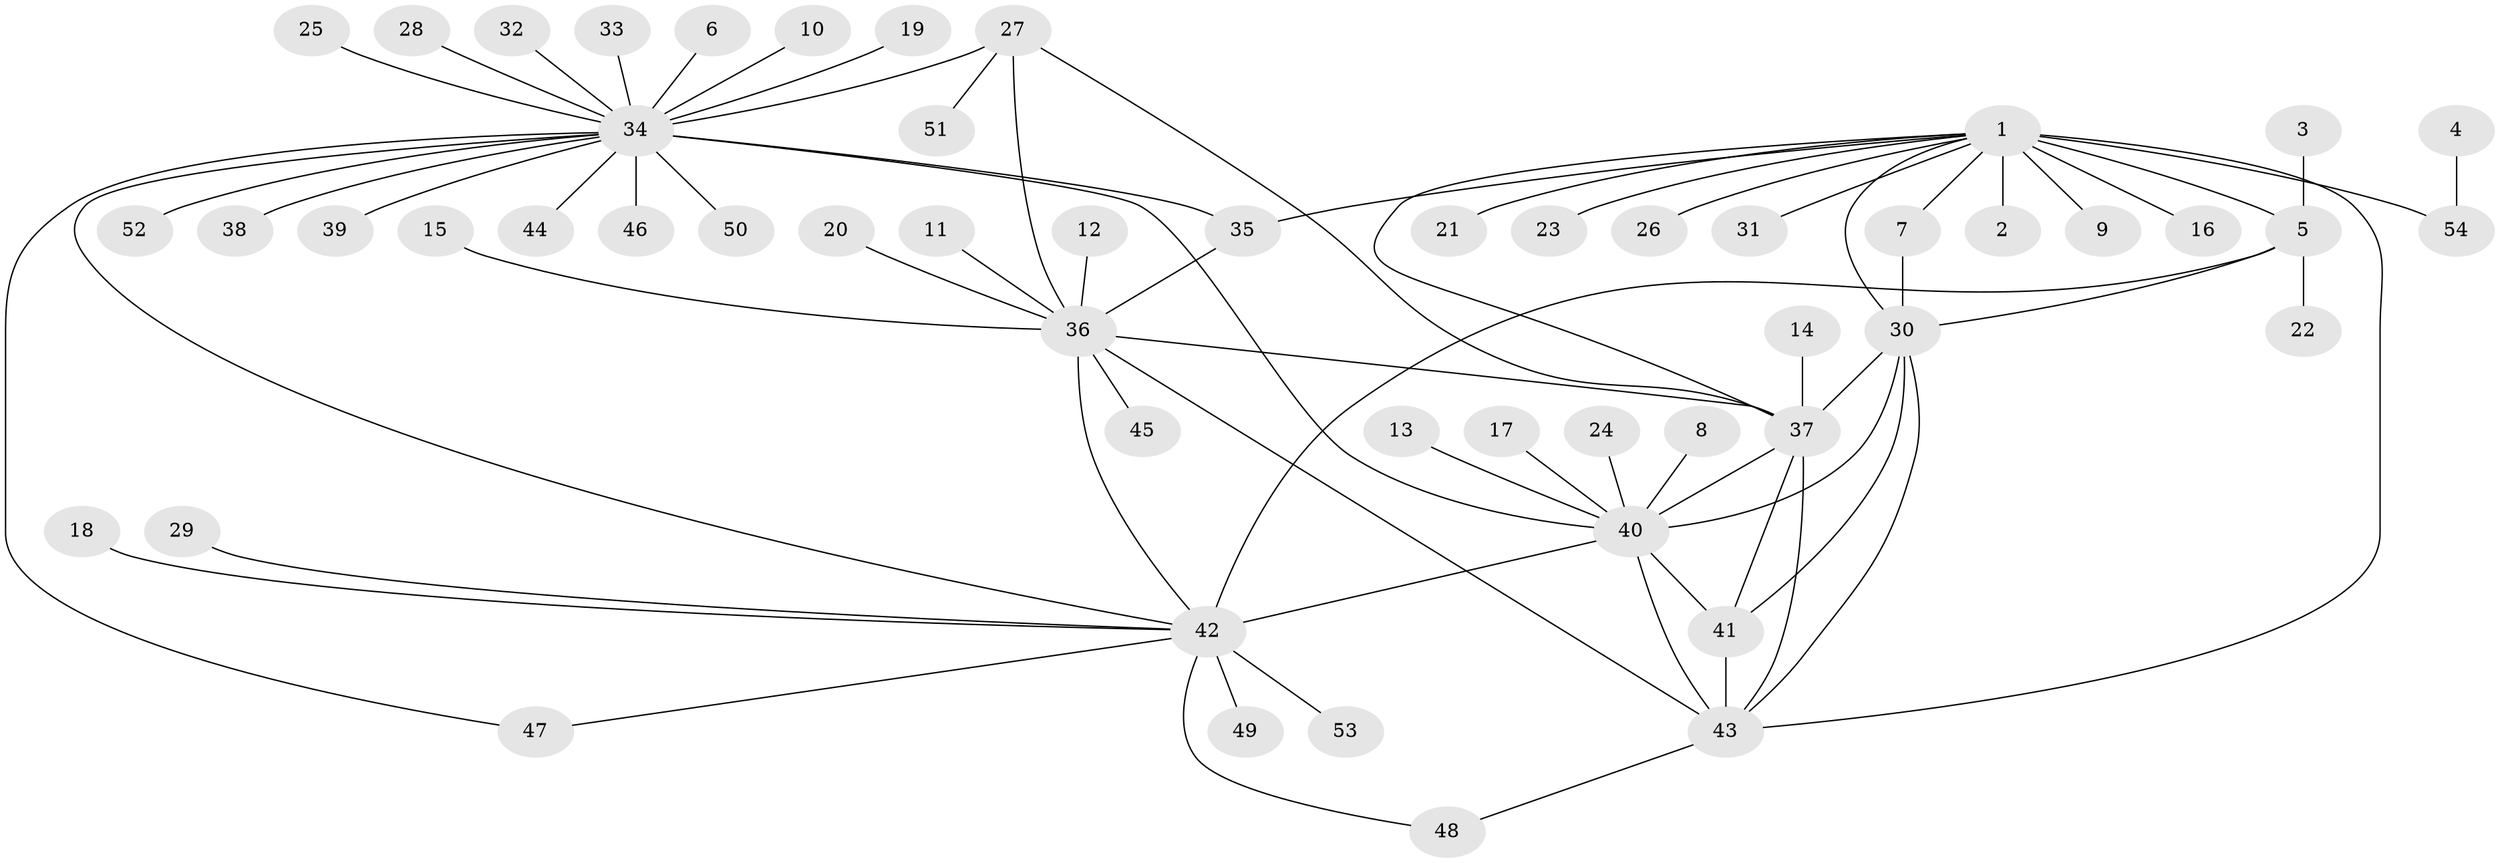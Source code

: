 // original degree distribution, {9: 0.028037383177570093, 6: 0.018691588785046728, 7: 0.102803738317757, 11: 0.018691588785046728, 8: 0.009345794392523364, 5: 0.018691588785046728, 10: 0.018691588785046728, 4: 0.009345794392523364, 13: 0.009345794392523364, 1: 0.5700934579439252, 2: 0.17757009345794392, 3: 0.018691588785046728}
// Generated by graph-tools (version 1.1) at 2025/50/03/09/25 03:50:40]
// undirected, 54 vertices, 73 edges
graph export_dot {
graph [start="1"]
  node [color=gray90,style=filled];
  1;
  2;
  3;
  4;
  5;
  6;
  7;
  8;
  9;
  10;
  11;
  12;
  13;
  14;
  15;
  16;
  17;
  18;
  19;
  20;
  21;
  22;
  23;
  24;
  25;
  26;
  27;
  28;
  29;
  30;
  31;
  32;
  33;
  34;
  35;
  36;
  37;
  38;
  39;
  40;
  41;
  42;
  43;
  44;
  45;
  46;
  47;
  48;
  49;
  50;
  51;
  52;
  53;
  54;
  1 -- 2 [weight=1.0];
  1 -- 5 [weight=1.0];
  1 -- 7 [weight=1.0];
  1 -- 9 [weight=1.0];
  1 -- 16 [weight=1.0];
  1 -- 21 [weight=1.0];
  1 -- 23 [weight=1.0];
  1 -- 26 [weight=1.0];
  1 -- 30 [weight=1.0];
  1 -- 31 [weight=1.0];
  1 -- 35 [weight=1.0];
  1 -- 37 [weight=1.0];
  1 -- 43 [weight=1.0];
  1 -- 54 [weight=4.0];
  3 -- 5 [weight=1.0];
  4 -- 54 [weight=1.0];
  5 -- 22 [weight=1.0];
  5 -- 30 [weight=1.0];
  5 -- 42 [weight=6.0];
  6 -- 34 [weight=1.0];
  7 -- 30 [weight=1.0];
  8 -- 40 [weight=1.0];
  10 -- 34 [weight=1.0];
  11 -- 36 [weight=1.0];
  12 -- 36 [weight=1.0];
  13 -- 40 [weight=1.0];
  14 -- 37 [weight=1.0];
  15 -- 36 [weight=1.0];
  17 -- 40 [weight=1.0];
  18 -- 42 [weight=1.0];
  19 -- 34 [weight=1.0];
  20 -- 36 [weight=1.0];
  24 -- 40 [weight=1.0];
  25 -- 34 [weight=1.0];
  27 -- 34 [weight=1.0];
  27 -- 36 [weight=3.0];
  27 -- 37 [weight=1.0];
  27 -- 51 [weight=1.0];
  28 -- 34 [weight=1.0];
  29 -- 42 [weight=1.0];
  30 -- 37 [weight=1.0];
  30 -- 40 [weight=1.0];
  30 -- 41 [weight=1.0];
  30 -- 43 [weight=1.0];
  32 -- 34 [weight=1.0];
  33 -- 34 [weight=1.0];
  34 -- 35 [weight=4.0];
  34 -- 38 [weight=1.0];
  34 -- 39 [weight=1.0];
  34 -- 40 [weight=1.0];
  34 -- 42 [weight=1.0];
  34 -- 44 [weight=1.0];
  34 -- 46 [weight=1.0];
  34 -- 47 [weight=1.0];
  34 -- 50 [weight=1.0];
  34 -- 52 [weight=1.0];
  35 -- 36 [weight=1.0];
  36 -- 37 [weight=3.0];
  36 -- 42 [weight=1.0];
  36 -- 43 [weight=1.0];
  36 -- 45 [weight=1.0];
  37 -- 40 [weight=1.0];
  37 -- 41 [weight=1.0];
  37 -- 43 [weight=1.0];
  40 -- 41 [weight=1.0];
  40 -- 42 [weight=1.0];
  40 -- 43 [weight=1.0];
  41 -- 43 [weight=1.0];
  42 -- 47 [weight=1.0];
  42 -- 48 [weight=1.0];
  42 -- 49 [weight=1.0];
  42 -- 53 [weight=1.0];
  43 -- 48 [weight=1.0];
}

